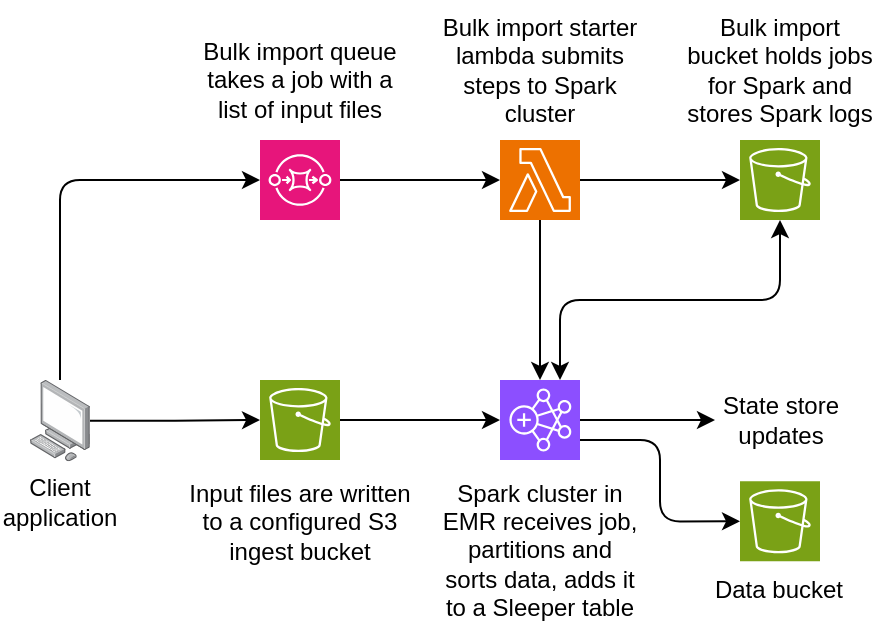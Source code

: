 <mxfile version="26.2.15">
  <diagram name="Page-1" id="DNk2tdb3y4ouc-mWMLER">
    <mxGraphModel dx="2066" dy="1201" grid="1" gridSize="10" guides="1" tooltips="1" connect="1" arrows="1" fold="1" page="1" pageScale="1" pageWidth="827" pageHeight="1169" math="0" shadow="0">
      <root>
        <mxCell id="0" />
        <mxCell id="1" parent="0" />
        <mxCell id="3NLjgXGCndHzrWQDtMyP-25" style="edgeStyle=orthogonalEdgeStyle;rounded=0;orthogonalLoop=1;jettySize=auto;html=1;" parent="1" source="3NLjgXGCndHzrWQDtMyP-1" target="3NLjgXGCndHzrWQDtMyP-8" edge="1">
          <mxGeometry relative="1" as="geometry" />
        </mxCell>
        <mxCell id="3NLjgXGCndHzrWQDtMyP-1" value="" style="sketch=0;points=[[0,0,0],[0.25,0,0],[0.5,0,0],[0.75,0,0],[1,0,0],[0,1,0],[0.25,1,0],[0.5,1,0],[0.75,1,0],[1,1,0],[0,0.25,0],[0,0.5,0],[0,0.75,0],[1,0.25,0],[1,0.5,0],[1,0.75,0]];outlineConnect=0;fontColor=#232F3E;fillColor=#E7157B;strokeColor=#ffffff;dashed=0;verticalLabelPosition=bottom;verticalAlign=top;align=center;html=1;fontSize=12;fontStyle=0;aspect=fixed;shape=mxgraph.aws4.resourceIcon;resIcon=mxgraph.aws4.sqs;" parent="1" vertex="1">
          <mxGeometry x="200" y="440" width="40" height="40" as="geometry" />
        </mxCell>
        <mxCell id="3NLjgXGCndHzrWQDtMyP-26" style="edgeStyle=orthogonalEdgeStyle;rounded=1;orthogonalLoop=1;jettySize=auto;html=1;curved=0;" parent="1" source="3NLjgXGCndHzrWQDtMyP-2" target="3NLjgXGCndHzrWQDtMyP-1" edge="1">
          <mxGeometry relative="1" as="geometry">
            <Array as="points">
              <mxPoint x="100" y="460" />
            </Array>
          </mxGeometry>
        </mxCell>
        <mxCell id="3NLjgXGCndHzrWQDtMyP-28" style="edgeStyle=orthogonalEdgeStyle;rounded=0;orthogonalLoop=1;jettySize=auto;html=1;" parent="1" source="3NLjgXGCndHzrWQDtMyP-2" target="3NLjgXGCndHzrWQDtMyP-17" edge="1">
          <mxGeometry relative="1" as="geometry" />
        </mxCell>
        <mxCell id="3NLjgXGCndHzrWQDtMyP-2" value="" style="image;points=[];aspect=fixed;html=1;align=center;shadow=0;dashed=0;image=img/lib/allied_telesis/computer_and_terminals/Personal_Computer.svg;" parent="1" vertex="1">
          <mxGeometry x="85" y="560" width="30" height="40.66" as="geometry" />
        </mxCell>
        <mxCell id="3NLjgXGCndHzrWQDtMyP-3" value="Client application" style="text;html=1;align=center;verticalAlign=middle;whiteSpace=wrap;rounded=0;" parent="1" vertex="1">
          <mxGeometry x="70" y="600.66" width="60" height="40" as="geometry" />
        </mxCell>
        <mxCell id="3NLjgXGCndHzrWQDtMyP-4" value="Bulk import queue takes a job with a list of input files" style="text;html=1;align=center;verticalAlign=middle;whiteSpace=wrap;rounded=0;" parent="1" vertex="1">
          <mxGeometry x="170" y="380" width="100" height="60" as="geometry" />
        </mxCell>
        <mxCell id="3NLjgXGCndHzrWQDtMyP-6" value="Spark cluster in EMR receives job, partitions and sorts data, adds it to a Sleeper table" style="text;html=1;align=center;verticalAlign=middle;whiteSpace=wrap;rounded=0;" parent="1" vertex="1">
          <mxGeometry x="290" y="600" width="100" height="90" as="geometry" />
        </mxCell>
        <mxCell id="3NLjgXGCndHzrWQDtMyP-36" style="edgeStyle=orthogonalEdgeStyle;rounded=0;orthogonalLoop=1;jettySize=auto;html=1;" parent="1" source="3NLjgXGCndHzrWQDtMyP-8" target="3NLjgXGCndHzrWQDtMyP-34" edge="1">
          <mxGeometry relative="1" as="geometry" />
        </mxCell>
        <mxCell id="3NLjgXGCndHzrWQDtMyP-8" value="" style="sketch=0;points=[[0,0,0],[0.25,0,0],[0.5,0,0],[0.75,0,0],[1,0,0],[0,1,0],[0.25,1,0],[0.5,1,0],[0.75,1,0],[1,1,0],[0,0.25,0],[0,0.5,0],[0,0.75,0],[1,0.25,0],[1,0.5,0],[1,0.75,0]];outlineConnect=0;fontColor=#232F3E;fillColor=#ED7100;strokeColor=#ffffff;dashed=0;verticalLabelPosition=bottom;verticalAlign=top;align=center;html=1;fontSize=12;fontStyle=0;aspect=fixed;shape=mxgraph.aws4.resourceIcon;resIcon=mxgraph.aws4.lambda;" parent="1" vertex="1">
          <mxGeometry x="320" y="440" width="40" height="40" as="geometry" />
        </mxCell>
        <mxCell id="3NLjgXGCndHzrWQDtMyP-9" value="Bulk import starter lambda submits steps to Spark cluster" style="text;html=1;align=center;verticalAlign=middle;whiteSpace=wrap;rounded=0;" parent="1" vertex="1">
          <mxGeometry x="290" y="370" width="100" height="70" as="geometry" />
        </mxCell>
        <mxCell id="3NLjgXGCndHzrWQDtMyP-16" value="State store updates" style="text;html=1;align=center;verticalAlign=middle;whiteSpace=wrap;rounded=0;" parent="1" vertex="1">
          <mxGeometry x="427.5" y="560" width="65.01" height="40" as="geometry" />
        </mxCell>
        <mxCell id="3NLjgXGCndHzrWQDtMyP-35" style="edgeStyle=orthogonalEdgeStyle;rounded=0;orthogonalLoop=1;jettySize=auto;html=1;" parent="1" source="3NLjgXGCndHzrWQDtMyP-17" target="3NLjgXGCndHzrWQDtMyP-34" edge="1">
          <mxGeometry relative="1" as="geometry" />
        </mxCell>
        <mxCell id="3NLjgXGCndHzrWQDtMyP-17" value="" style="sketch=0;points=[[0,0,0],[0.25,0,0],[0.5,0,0],[0.75,0,0],[1,0,0],[0,1,0],[0.25,1,0],[0.5,1,0],[0.75,1,0],[1,1,0],[0,0.25,0],[0,0.5,0],[0,0.75,0],[1,0.25,0],[1,0.5,0],[1,0.75,0]];outlineConnect=0;fontColor=#232F3E;fillColor=#7AA116;strokeColor=#ffffff;dashed=0;verticalLabelPosition=bottom;verticalAlign=top;align=center;html=1;fontSize=12;fontStyle=0;aspect=fixed;shape=mxgraph.aws4.resourceIcon;resIcon=mxgraph.aws4.s3;" parent="1" vertex="1">
          <mxGeometry x="200" y="560" width="40" height="40" as="geometry" />
        </mxCell>
        <mxCell id="3NLjgXGCndHzrWQDtMyP-19" value="Input files are written to a configured S3 ingest bucket" style="text;html=1;align=center;verticalAlign=middle;whiteSpace=wrap;rounded=0;" parent="1" vertex="1">
          <mxGeometry x="160" y="600.66" width="120" height="60" as="geometry" />
        </mxCell>
        <mxCell id="3NLjgXGCndHzrWQDtMyP-21" value="" style="sketch=0;points=[[0,0,0],[0.25,0,0],[0.5,0,0],[0.75,0,0],[1,0,0],[0,1,0],[0.25,1,0],[0.5,1,0],[0.75,1,0],[1,1,0],[0,0.25,0],[0,0.5,0],[0,0.75,0],[1,0.25,0],[1,0.5,0],[1,0.75,0]];outlineConnect=0;fontColor=#232F3E;fillColor=#7AA116;strokeColor=#ffffff;dashed=0;verticalLabelPosition=bottom;verticalAlign=top;align=center;html=1;fontSize=12;fontStyle=0;aspect=fixed;shape=mxgraph.aws4.resourceIcon;resIcon=mxgraph.aws4.s3;" parent="1" vertex="1">
          <mxGeometry x="440" y="610.66" width="40" height="40" as="geometry" />
        </mxCell>
        <mxCell id="3NLjgXGCndHzrWQDtMyP-23" value="Data bucket" style="text;html=1;align=center;verticalAlign=middle;whiteSpace=wrap;rounded=0;" parent="1" vertex="1">
          <mxGeometry x="420.38" y="650" width="79.25" height="30" as="geometry" />
        </mxCell>
        <mxCell id="3NLjgXGCndHzrWQDtMyP-29" value="" style="sketch=0;points=[[0,0,0],[0.25,0,0],[0.5,0,0],[0.75,0,0],[1,0,0],[0,1,0],[0.25,1,0],[0.5,1,0],[0.75,1,0],[1,1,0],[0,0.25,0],[0,0.5,0],[0,0.75,0],[1,0.25,0],[1,0.5,0],[1,0.75,0]];outlineConnect=0;fontColor=#232F3E;fillColor=#7AA116;strokeColor=#ffffff;dashed=0;verticalLabelPosition=bottom;verticalAlign=top;align=center;html=1;fontSize=12;fontStyle=0;aspect=fixed;shape=mxgraph.aws4.resourceIcon;resIcon=mxgraph.aws4.s3;" parent="1" vertex="1">
          <mxGeometry x="440" y="440" width="40" height="40" as="geometry" />
        </mxCell>
        <mxCell id="3NLjgXGCndHzrWQDtMyP-30" value="Bulk import bucket holds jobs for Spark and stores Spark logs" style="text;html=1;align=center;verticalAlign=middle;whiteSpace=wrap;rounded=0;" parent="1" vertex="1">
          <mxGeometry x="410" y="370" width="100" height="70" as="geometry" />
        </mxCell>
        <mxCell id="3NLjgXGCndHzrWQDtMyP-31" style="edgeStyle=orthogonalEdgeStyle;rounded=0;orthogonalLoop=1;jettySize=auto;html=1;entryX=0;entryY=0.5;entryDx=0;entryDy=0;entryPerimeter=0;" parent="1" source="3NLjgXGCndHzrWQDtMyP-8" target="3NLjgXGCndHzrWQDtMyP-29" edge="1">
          <mxGeometry relative="1" as="geometry" />
        </mxCell>
        <mxCell id="3NLjgXGCndHzrWQDtMyP-39" style="edgeStyle=orthogonalEdgeStyle;rounded=0;orthogonalLoop=1;jettySize=auto;html=1;exitX=1;exitY=0.5;exitDx=0;exitDy=0;exitPerimeter=0;" parent="1" source="3NLjgXGCndHzrWQDtMyP-34" target="3NLjgXGCndHzrWQDtMyP-16" edge="1">
          <mxGeometry relative="1" as="geometry" />
        </mxCell>
        <mxCell id="3NLjgXGCndHzrWQDtMyP-34" value="" style="sketch=0;points=[[0,0,0],[0.25,0,0],[0.5,0,0],[0.75,0,0],[1,0,0],[0,1,0],[0.25,1,0],[0.5,1,0],[0.75,1,0],[1,1,0],[0,0.25,0],[0,0.5,0],[0,0.75,0],[1,0.25,0],[1,0.5,0],[1,0.75,0]];outlineConnect=0;fontColor=#232F3E;fillColor=#8C4FFF;strokeColor=#ffffff;dashed=0;verticalLabelPosition=bottom;verticalAlign=top;align=center;html=1;fontSize=12;fontStyle=0;aspect=fixed;shape=mxgraph.aws4.resourceIcon;resIcon=mxgraph.aws4.emr;" parent="1" vertex="1">
          <mxGeometry x="320" y="560" width="40" height="40" as="geometry" />
        </mxCell>
        <mxCell id="3NLjgXGCndHzrWQDtMyP-38" style="edgeStyle=orthogonalEdgeStyle;rounded=1;orthogonalLoop=1;jettySize=auto;html=1;exitX=0.5;exitY=1;exitDx=0;exitDy=0;exitPerimeter=0;entryX=0.75;entryY=0;entryDx=0;entryDy=0;entryPerimeter=0;curved=0;startArrow=classic;startFill=1;" parent="1" source="3NLjgXGCndHzrWQDtMyP-29" target="3NLjgXGCndHzrWQDtMyP-34" edge="1">
          <mxGeometry relative="1" as="geometry" />
        </mxCell>
        <mxCell id="3NLjgXGCndHzrWQDtMyP-40" style="edgeStyle=orthogonalEdgeStyle;rounded=1;orthogonalLoop=1;jettySize=auto;html=1;exitX=1;exitY=0.75;exitDx=0;exitDy=0;exitPerimeter=0;entryX=0;entryY=0.5;entryDx=0;entryDy=0;entryPerimeter=0;curved=0;" parent="1" source="3NLjgXGCndHzrWQDtMyP-34" target="3NLjgXGCndHzrWQDtMyP-21" edge="1">
          <mxGeometry relative="1" as="geometry" />
        </mxCell>
      </root>
    </mxGraphModel>
  </diagram>
</mxfile>

